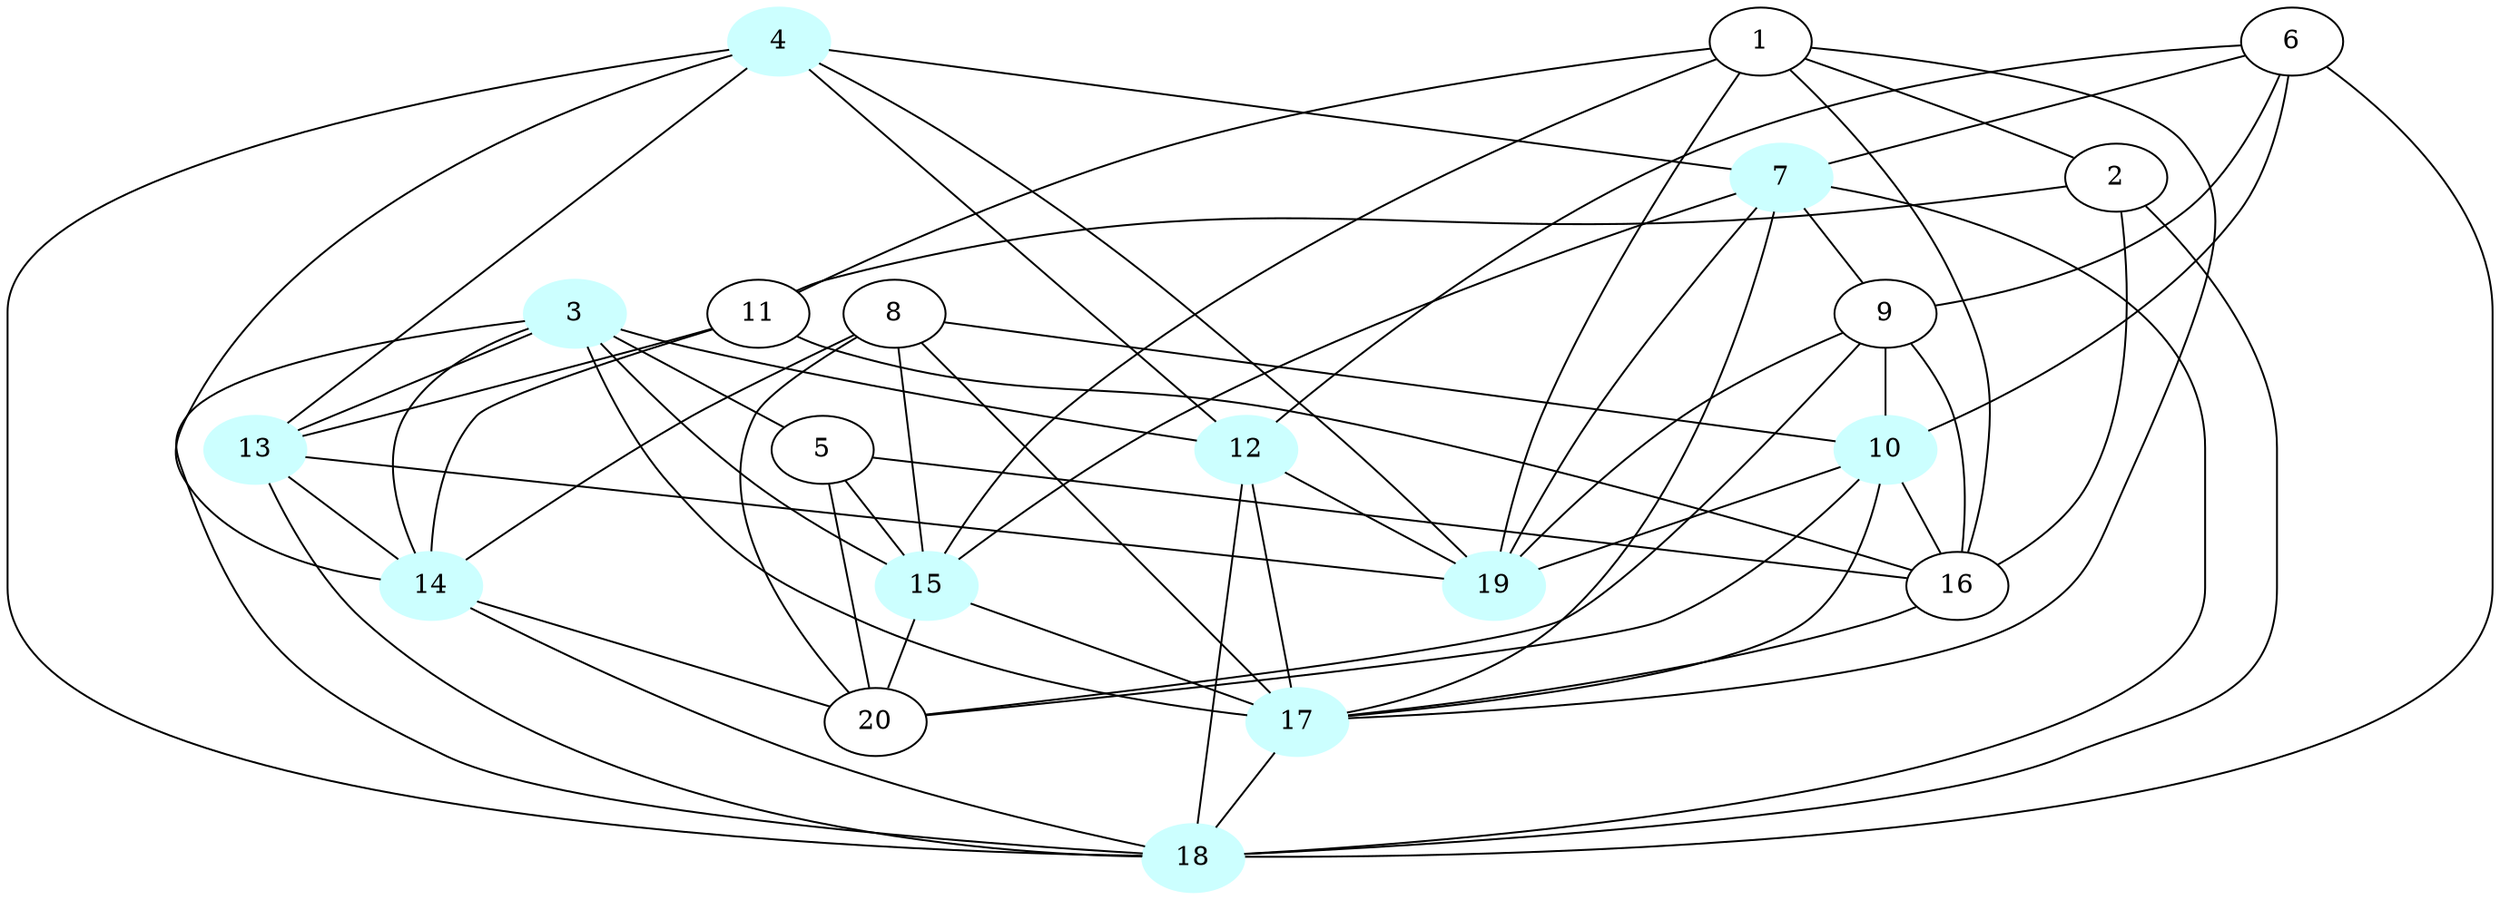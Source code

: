 graph G {
    3 [style=filled, color="#CCFFFF"];
    4 [style=filled, color="#CCFFFF"];
    7 [style=filled, color="#CCFFFF"];
    10 [style=filled, color="#CCFFFF"];
    12 [style=filled, color="#CCFFFF"];
    13 [style=filled, color="#CCFFFF"];
    14 [style=filled, color="#CCFFFF"];
    15 [style=filled, color="#CCFFFF"];
    17 [style=filled, color="#CCFFFF"];
    18 [style=filled, color="#CCFFFF"];
    19 [style=filled, color="#CCFFFF"];
    1 -- 2 [len= 2]
    1 -- 11 [len= 2]
    1 -- 15 [len= 2]
    1 -- 16 [len= 2]
    1 -- 17 [len= 2]
    1 -- 19 [len= 2]
    2 -- 11 [len= 2]
    2 -- 16 [len= 2]
    2 -- 18 [len= 2]
    3 -- 5 [len= 2]
    3 -- 12 [len= 2]
    3 -- 13 [len= 2]
    3 -- 14 [len= 2]
    3 -- 15 [len= 2]
    3 -- 17 [len= 2]
    3 -- 18 [len= 2]
    4 -- 7 [len= 2]
    4 -- 12 [len= 2]
    4 -- 13 [len= 2]
    4 -- 14 [len= 2]
    4 -- 18 [len= 2]
    4 -- 19 [len= 2]
    5 -- 15 [len= 2]
    5 -- 16 [len= 2]
    5 -- 20 [len= 2]
    6 -- 7 [len= 2]
    6 -- 9 [len= 2]
    6 -- 10 [len= 2]
    6 -- 12 [len= 2]
    6 -- 18 [len= 2]
    7 -- 9 [len= 2]
    7 -- 15 [len= 2]
    7 -- 17 [len= 2]
    7 -- 18 [len= 2]
    7 -- 19 [len= 2]
    8 -- 10 [len= 2]
    8 -- 14 [len= 2]
    8 -- 15 [len= 2]
    8 -- 17 [len= 2]
    8 -- 20 [len= 2]
    9 -- 10 [len= 2]
    9 -- 16 [len= 2]
    9 -- 19 [len= 2]
    9 -- 20 [len= 2]
    10 -- 16 [len= 2]
    10 -- 17 [len= 2]
    10 -- 19 [len= 2]
    10 -- 20 [len= 2]
    11 -- 13 [len= 2]
    11 -- 14 [len= 2]
    11 -- 16 [len= 2]
    12 -- 17 [len= 2]
    12 -- 18 [len= 2]
    12 -- 19 [len= 2]
    13 -- 14 [len= 2]
    13 -- 18 [len= 2]
    13 -- 19 [len= 2]
    14 -- 18 [len= 2]
    14 -- 20 [len= 2]
    15 -- 17 [len= 2]
    15 -- 20 [len= 2]
    16 -- 17 [len= 2]
    17 -- 18 [len= 2]
}
